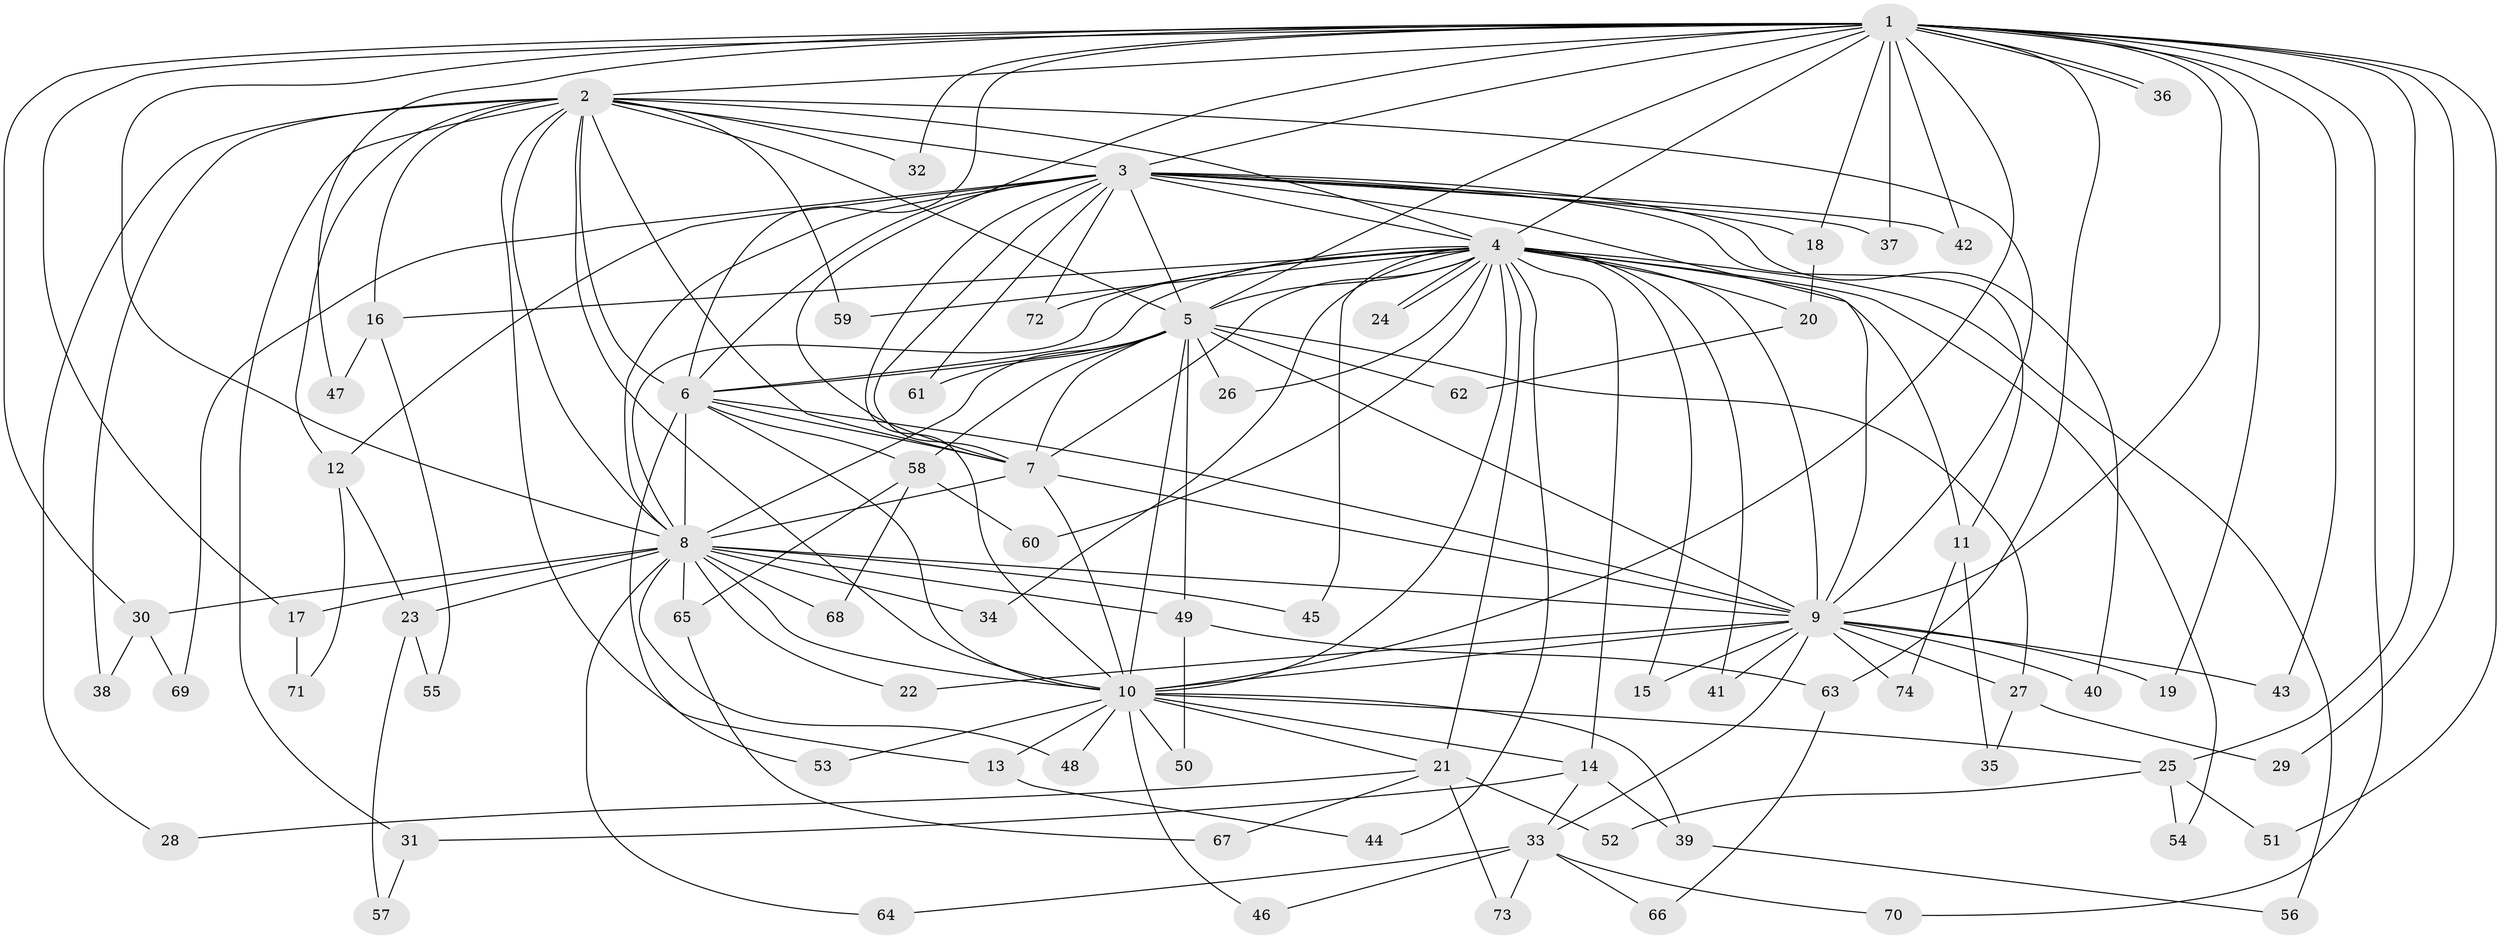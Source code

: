 // Generated by graph-tools (version 1.1) at 2025/01/03/09/25 03:01:31]
// undirected, 74 vertices, 173 edges
graph export_dot {
graph [start="1"]
  node [color=gray90,style=filled];
  1;
  2;
  3;
  4;
  5;
  6;
  7;
  8;
  9;
  10;
  11;
  12;
  13;
  14;
  15;
  16;
  17;
  18;
  19;
  20;
  21;
  22;
  23;
  24;
  25;
  26;
  27;
  28;
  29;
  30;
  31;
  32;
  33;
  34;
  35;
  36;
  37;
  38;
  39;
  40;
  41;
  42;
  43;
  44;
  45;
  46;
  47;
  48;
  49;
  50;
  51;
  52;
  53;
  54;
  55;
  56;
  57;
  58;
  59;
  60;
  61;
  62;
  63;
  64;
  65;
  66;
  67;
  68;
  69;
  70;
  71;
  72;
  73;
  74;
  1 -- 2;
  1 -- 3;
  1 -- 4;
  1 -- 5;
  1 -- 6;
  1 -- 7;
  1 -- 8;
  1 -- 9;
  1 -- 10;
  1 -- 17;
  1 -- 18;
  1 -- 19;
  1 -- 25;
  1 -- 29;
  1 -- 30;
  1 -- 32;
  1 -- 36;
  1 -- 36;
  1 -- 37;
  1 -- 42;
  1 -- 43;
  1 -- 47;
  1 -- 51;
  1 -- 63;
  1 -- 70;
  2 -- 3;
  2 -- 4;
  2 -- 5;
  2 -- 6;
  2 -- 7;
  2 -- 8;
  2 -- 9;
  2 -- 10;
  2 -- 12;
  2 -- 13;
  2 -- 16;
  2 -- 28;
  2 -- 31;
  2 -- 32;
  2 -- 38;
  2 -- 59;
  3 -- 4;
  3 -- 5;
  3 -- 6;
  3 -- 7;
  3 -- 8;
  3 -- 9;
  3 -- 10;
  3 -- 11;
  3 -- 12;
  3 -- 18;
  3 -- 37;
  3 -- 40;
  3 -- 42;
  3 -- 61;
  3 -- 69;
  3 -- 72;
  4 -- 5;
  4 -- 6;
  4 -- 7;
  4 -- 8;
  4 -- 9;
  4 -- 10;
  4 -- 11;
  4 -- 14;
  4 -- 15;
  4 -- 16;
  4 -- 20;
  4 -- 21;
  4 -- 24;
  4 -- 24;
  4 -- 26;
  4 -- 34;
  4 -- 41;
  4 -- 44;
  4 -- 45;
  4 -- 54;
  4 -- 56;
  4 -- 59;
  4 -- 60;
  4 -- 72;
  5 -- 6;
  5 -- 7;
  5 -- 8;
  5 -- 9;
  5 -- 10;
  5 -- 26;
  5 -- 27;
  5 -- 49;
  5 -- 58;
  5 -- 61;
  5 -- 62;
  6 -- 7;
  6 -- 8;
  6 -- 9;
  6 -- 10;
  6 -- 53;
  6 -- 58;
  7 -- 8;
  7 -- 9;
  7 -- 10;
  8 -- 9;
  8 -- 10;
  8 -- 17;
  8 -- 22;
  8 -- 23;
  8 -- 30;
  8 -- 34;
  8 -- 45;
  8 -- 48;
  8 -- 49;
  8 -- 64;
  8 -- 65;
  8 -- 68;
  9 -- 10;
  9 -- 15;
  9 -- 19;
  9 -- 22;
  9 -- 27;
  9 -- 33;
  9 -- 40;
  9 -- 41;
  9 -- 43;
  9 -- 74;
  10 -- 13;
  10 -- 14;
  10 -- 21;
  10 -- 25;
  10 -- 39;
  10 -- 46;
  10 -- 48;
  10 -- 50;
  10 -- 53;
  11 -- 35;
  11 -- 74;
  12 -- 23;
  12 -- 71;
  13 -- 44;
  14 -- 31;
  14 -- 33;
  14 -- 39;
  16 -- 47;
  16 -- 55;
  17 -- 71;
  18 -- 20;
  20 -- 62;
  21 -- 28;
  21 -- 52;
  21 -- 67;
  21 -- 73;
  23 -- 55;
  23 -- 57;
  25 -- 51;
  25 -- 52;
  25 -- 54;
  27 -- 29;
  27 -- 35;
  30 -- 38;
  30 -- 69;
  31 -- 57;
  33 -- 46;
  33 -- 64;
  33 -- 66;
  33 -- 70;
  33 -- 73;
  39 -- 56;
  49 -- 50;
  49 -- 63;
  58 -- 60;
  58 -- 65;
  58 -- 68;
  63 -- 66;
  65 -- 67;
}
